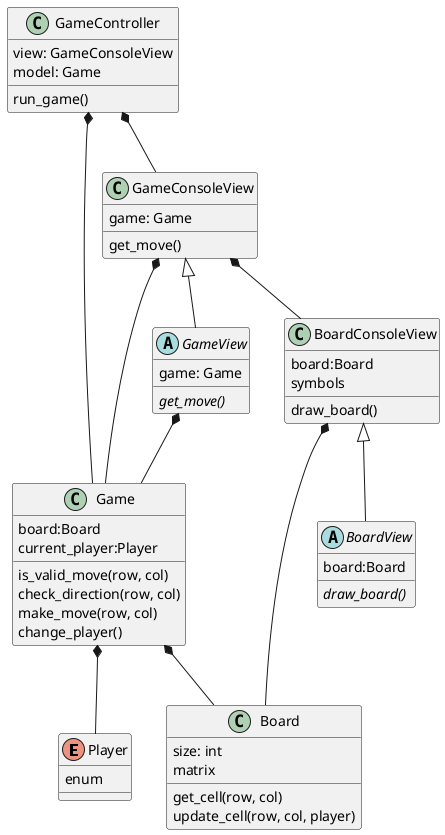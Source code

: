 @startuml

enum Player{
    enum
}

class Board{
    size: int
    matrix
    get_cell(row, col)
    update_cell(row, col, player)
}

class Game{
    board:Board
    current_player:Player

    is_valid_move(row, col)
    check_direction(row, col)
    make_move(row, col)
    change_player()
}

abstract class GameView{
    game: Game
    {abstract} get_move()
}

class GameConsoleView{
    game: Game
    get_move()
}

abstract class BoardView{
    board:Board
    {abstract} draw_board()
}

class BoardConsoleView{
    board:Board
    symbols
    draw_board()
}

class GameController{
    view: GameConsoleView
    model: Game
    run_game()
}

Game *-- Board
Game *-- Player
BoardConsoleView <|-- BoardView
BoardConsoleView *-- Board
GameConsoleView <|-- GameView
GameConsoleView *-- Game
GameView *-- Game
GameController *-- GameConsoleView
GameController *-- Game
GameConsoleView *--BoardConsoleView


